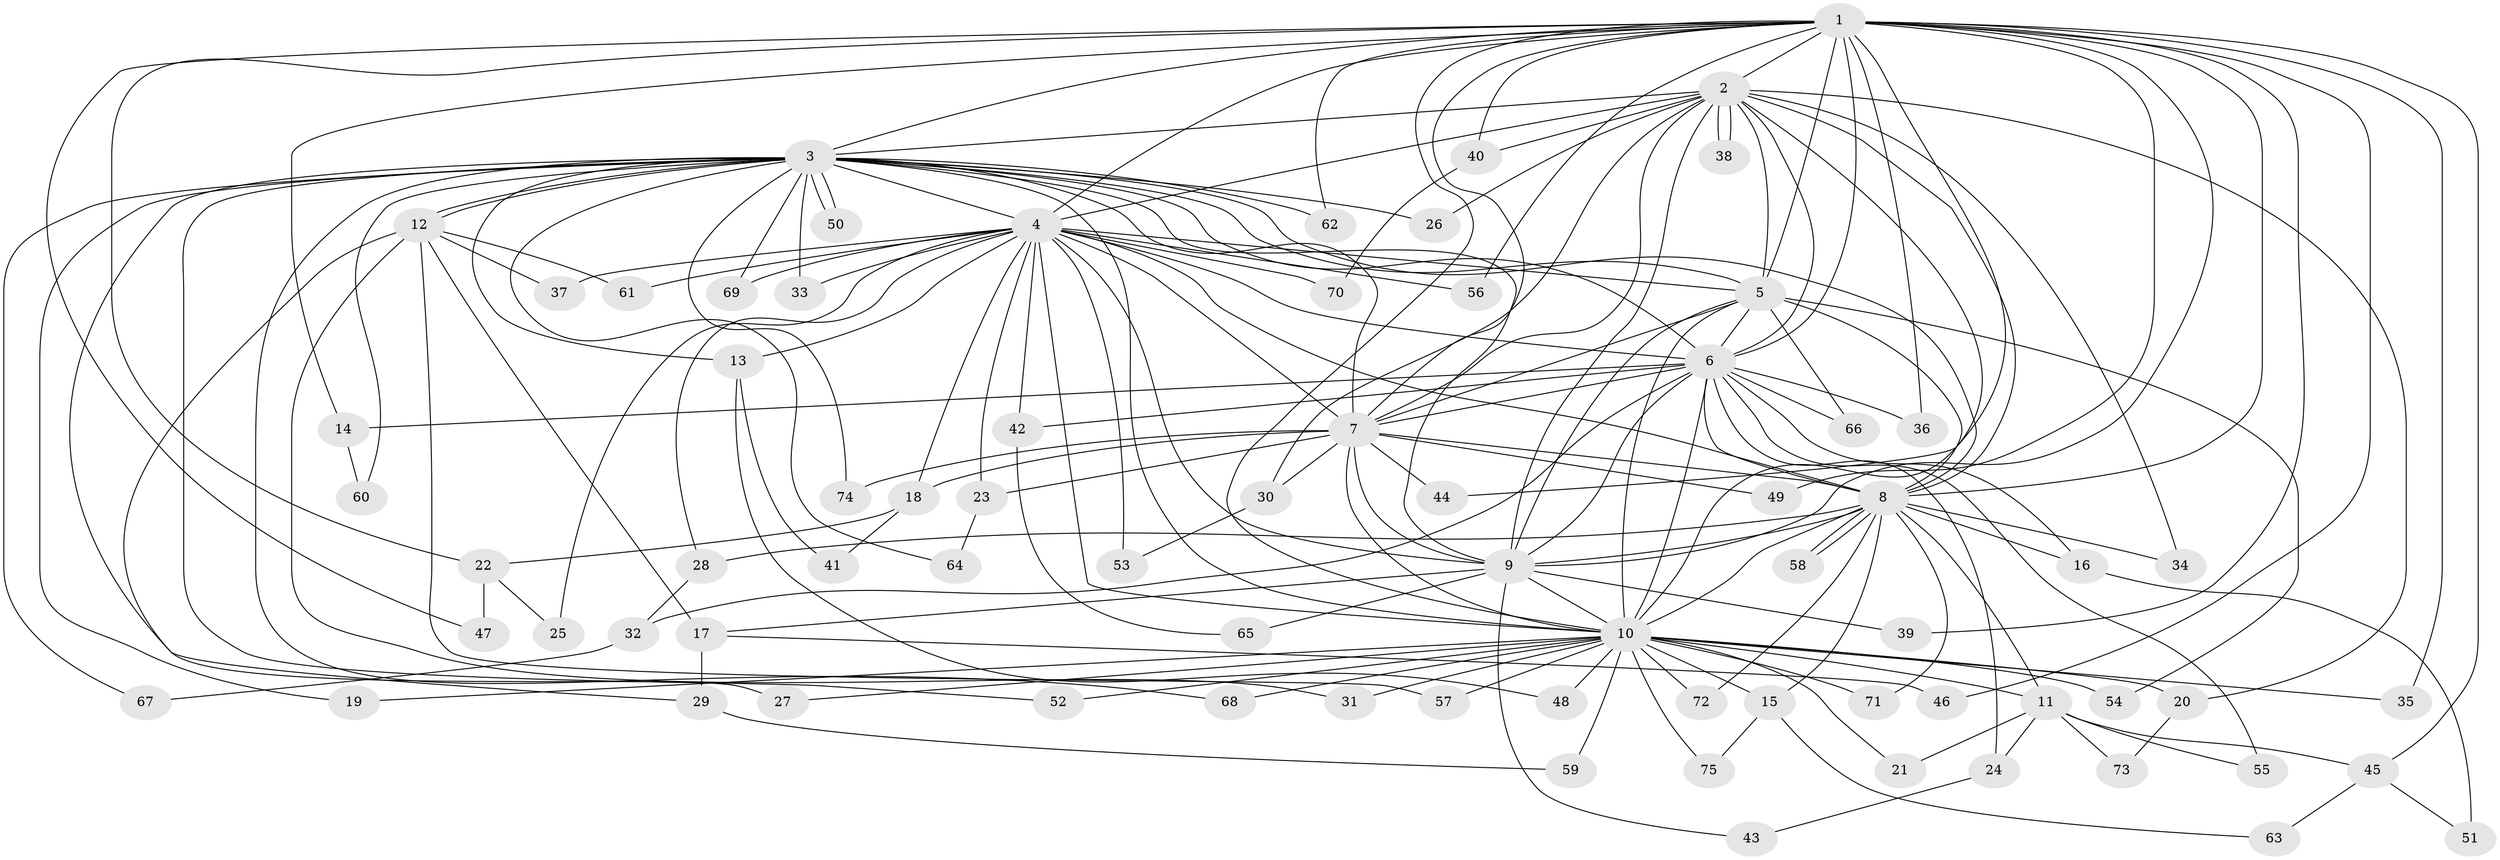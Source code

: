 // coarse degree distribution, {19: 0.01694915254237288, 16: 0.01694915254237288, 23: 0.01694915254237288, 20: 0.03389830508474576, 21: 0.01694915254237288, 13: 0.01694915254237288, 11: 0.01694915254237288, 6: 0.03389830508474576, 8: 0.01694915254237288, 4: 0.06779661016949153, 3: 0.1864406779661017, 2: 0.559322033898305}
// Generated by graph-tools (version 1.1) at 2025/51/02/27/25 19:51:49]
// undirected, 75 vertices, 175 edges
graph export_dot {
graph [start="1"]
  node [color=gray90,style=filled];
  1;
  2;
  3;
  4;
  5;
  6;
  7;
  8;
  9;
  10;
  11;
  12;
  13;
  14;
  15;
  16;
  17;
  18;
  19;
  20;
  21;
  22;
  23;
  24;
  25;
  26;
  27;
  28;
  29;
  30;
  31;
  32;
  33;
  34;
  35;
  36;
  37;
  38;
  39;
  40;
  41;
  42;
  43;
  44;
  45;
  46;
  47;
  48;
  49;
  50;
  51;
  52;
  53;
  54;
  55;
  56;
  57;
  58;
  59;
  60;
  61;
  62;
  63;
  64;
  65;
  66;
  67;
  68;
  69;
  70;
  71;
  72;
  73;
  74;
  75;
  1 -- 2;
  1 -- 3;
  1 -- 4;
  1 -- 5;
  1 -- 6;
  1 -- 7;
  1 -- 8;
  1 -- 9;
  1 -- 10;
  1 -- 14;
  1 -- 22;
  1 -- 35;
  1 -- 36;
  1 -- 39;
  1 -- 40;
  1 -- 44;
  1 -- 45;
  1 -- 46;
  1 -- 47;
  1 -- 49;
  1 -- 56;
  1 -- 62;
  2 -- 3;
  2 -- 4;
  2 -- 5;
  2 -- 6;
  2 -- 7;
  2 -- 8;
  2 -- 9;
  2 -- 10;
  2 -- 20;
  2 -- 26;
  2 -- 30;
  2 -- 34;
  2 -- 38;
  2 -- 38;
  2 -- 40;
  3 -- 4;
  3 -- 5;
  3 -- 6;
  3 -- 7;
  3 -- 8;
  3 -- 9;
  3 -- 10;
  3 -- 12;
  3 -- 12;
  3 -- 13;
  3 -- 19;
  3 -- 26;
  3 -- 27;
  3 -- 33;
  3 -- 50;
  3 -- 50;
  3 -- 52;
  3 -- 60;
  3 -- 62;
  3 -- 64;
  3 -- 67;
  3 -- 68;
  3 -- 69;
  3 -- 74;
  4 -- 5;
  4 -- 6;
  4 -- 7;
  4 -- 8;
  4 -- 9;
  4 -- 10;
  4 -- 13;
  4 -- 18;
  4 -- 23;
  4 -- 25;
  4 -- 28;
  4 -- 33;
  4 -- 37;
  4 -- 42;
  4 -- 53;
  4 -- 56;
  4 -- 61;
  4 -- 69;
  4 -- 70;
  5 -- 6;
  5 -- 7;
  5 -- 8;
  5 -- 9;
  5 -- 10;
  5 -- 54;
  5 -- 66;
  6 -- 7;
  6 -- 8;
  6 -- 9;
  6 -- 10;
  6 -- 14;
  6 -- 16;
  6 -- 24;
  6 -- 32;
  6 -- 36;
  6 -- 42;
  6 -- 55;
  6 -- 66;
  7 -- 8;
  7 -- 9;
  7 -- 10;
  7 -- 18;
  7 -- 23;
  7 -- 30;
  7 -- 44;
  7 -- 49;
  7 -- 74;
  8 -- 9;
  8 -- 10;
  8 -- 11;
  8 -- 15;
  8 -- 16;
  8 -- 28;
  8 -- 34;
  8 -- 58;
  8 -- 58;
  8 -- 71;
  8 -- 72;
  9 -- 10;
  9 -- 17;
  9 -- 39;
  9 -- 43;
  9 -- 65;
  10 -- 11;
  10 -- 15;
  10 -- 19;
  10 -- 20;
  10 -- 21;
  10 -- 27;
  10 -- 31;
  10 -- 35;
  10 -- 48;
  10 -- 52;
  10 -- 54;
  10 -- 57;
  10 -- 59;
  10 -- 68;
  10 -- 71;
  10 -- 72;
  10 -- 75;
  11 -- 21;
  11 -- 24;
  11 -- 45;
  11 -- 55;
  11 -- 73;
  12 -- 17;
  12 -- 29;
  12 -- 31;
  12 -- 37;
  12 -- 57;
  12 -- 61;
  13 -- 41;
  13 -- 48;
  14 -- 60;
  15 -- 63;
  15 -- 75;
  16 -- 51;
  17 -- 29;
  17 -- 46;
  18 -- 22;
  18 -- 41;
  20 -- 73;
  22 -- 25;
  22 -- 47;
  23 -- 64;
  24 -- 43;
  28 -- 32;
  29 -- 59;
  30 -- 53;
  32 -- 67;
  40 -- 70;
  42 -- 65;
  45 -- 51;
  45 -- 63;
}
